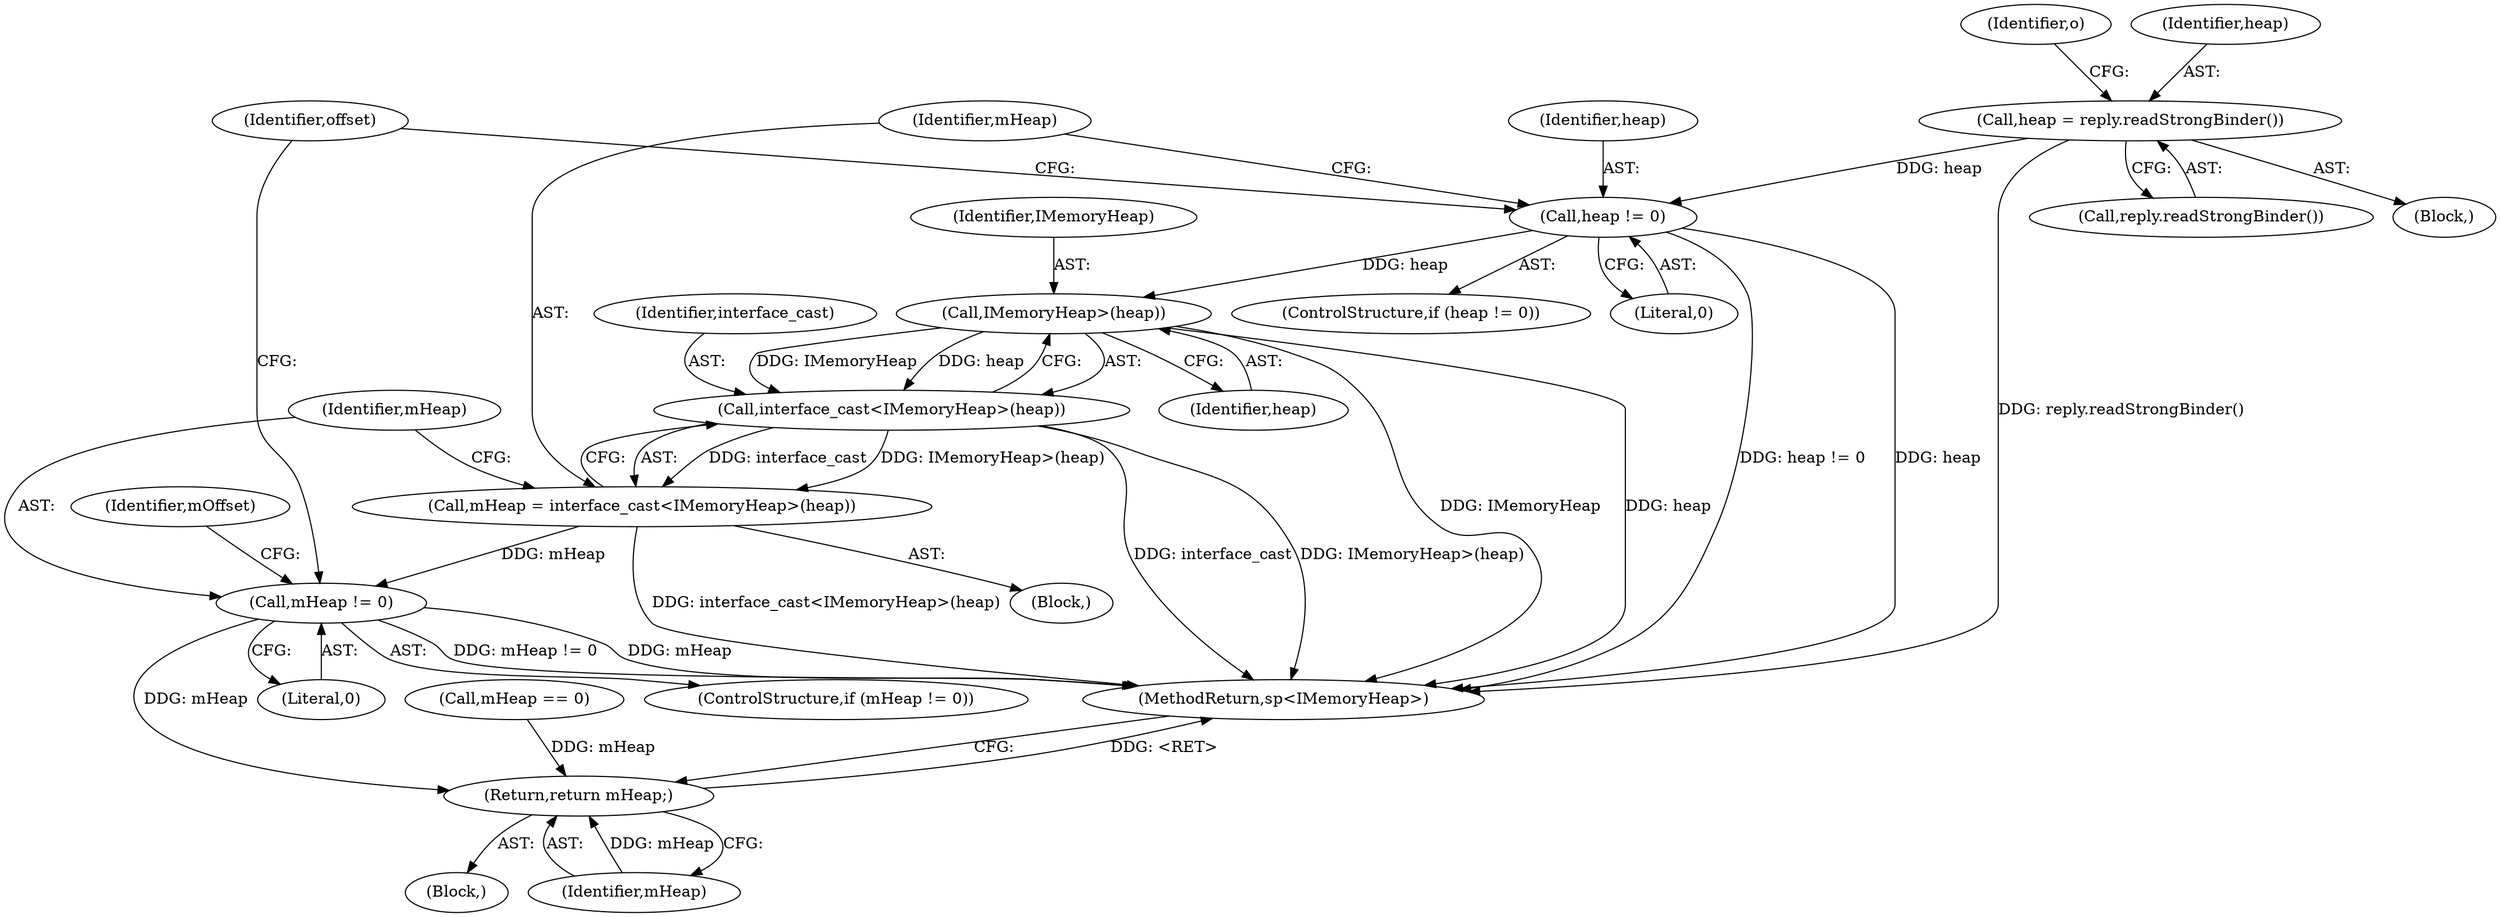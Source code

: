 digraph "1_Android_f3199c228aced7858b75a8070b8358c155ae0149@API" {
"1000123" [label="(Call,heap = reply.readStrongBinder())"];
"1000135" [label="(Call,heap != 0)"];
"1000143" [label="(Call,IMemoryHeap>(heap))"];
"1000141" [label="(Call,interface_cast<IMemoryHeap>(heap))"];
"1000139" [label="(Call,mHeap = interface_cast<IMemoryHeap>(heap))"];
"1000147" [label="(Call,mHeap != 0)"];
"1000169" [label="(Return,return mHeap;)"];
"1000141" [label="(Call,interface_cast<IMemoryHeap>(heap))"];
"1000142" [label="(Identifier,interface_cast)"];
"1000138" [label="(Block,)"];
"1000105" [label="(Call,mHeap == 0)"];
"1000140" [label="(Identifier,mHeap)"];
"1000103" [label="(Block,)"];
"1000123" [label="(Call,heap = reply.readStrongBinder())"];
"1000136" [label="(Identifier,heap)"];
"1000170" [label="(Identifier,mHeap)"];
"1000135" [label="(Call,heap != 0)"];
"1000147" [label="(Call,mHeap != 0)"];
"1000169" [label="(Return,return mHeap;)"];
"1000134" [label="(ControlStructure,if (heap != 0))"];
"1000145" [label="(Identifier,heap)"];
"1000149" [label="(Literal,0)"];
"1000128" [label="(Identifier,o)"];
"1000152" [label="(Identifier,mOffset)"];
"1000125" [label="(Call,reply.readStrongBinder())"];
"1000158" [label="(Identifier,offset)"];
"1000139" [label="(Call,mHeap = interface_cast<IMemoryHeap>(heap))"];
"1000137" [label="(Literal,0)"];
"1000148" [label="(Identifier,mHeap)"];
"1000171" [label="(MethodReturn,sp<IMemoryHeap>)"];
"1000146" [label="(ControlStructure,if (mHeap != 0))"];
"1000143" [label="(Call,IMemoryHeap>(heap))"];
"1000121" [label="(Block,)"];
"1000124" [label="(Identifier,heap)"];
"1000144" [label="(Identifier,IMemoryHeap)"];
"1000123" -> "1000121"  [label="AST: "];
"1000123" -> "1000125"  [label="CFG: "];
"1000124" -> "1000123"  [label="AST: "];
"1000125" -> "1000123"  [label="AST: "];
"1000128" -> "1000123"  [label="CFG: "];
"1000123" -> "1000171"  [label="DDG: reply.readStrongBinder()"];
"1000123" -> "1000135"  [label="DDG: heap"];
"1000135" -> "1000134"  [label="AST: "];
"1000135" -> "1000137"  [label="CFG: "];
"1000136" -> "1000135"  [label="AST: "];
"1000137" -> "1000135"  [label="AST: "];
"1000140" -> "1000135"  [label="CFG: "];
"1000158" -> "1000135"  [label="CFG: "];
"1000135" -> "1000171"  [label="DDG: heap != 0"];
"1000135" -> "1000171"  [label="DDG: heap"];
"1000135" -> "1000143"  [label="DDG: heap"];
"1000143" -> "1000141"  [label="AST: "];
"1000143" -> "1000145"  [label="CFG: "];
"1000144" -> "1000143"  [label="AST: "];
"1000145" -> "1000143"  [label="AST: "];
"1000141" -> "1000143"  [label="CFG: "];
"1000143" -> "1000171"  [label="DDG: IMemoryHeap"];
"1000143" -> "1000171"  [label="DDG: heap"];
"1000143" -> "1000141"  [label="DDG: IMemoryHeap"];
"1000143" -> "1000141"  [label="DDG: heap"];
"1000141" -> "1000139"  [label="AST: "];
"1000142" -> "1000141"  [label="AST: "];
"1000139" -> "1000141"  [label="CFG: "];
"1000141" -> "1000171"  [label="DDG: interface_cast"];
"1000141" -> "1000171"  [label="DDG: IMemoryHeap>(heap)"];
"1000141" -> "1000139"  [label="DDG: interface_cast"];
"1000141" -> "1000139"  [label="DDG: IMemoryHeap>(heap)"];
"1000139" -> "1000138"  [label="AST: "];
"1000140" -> "1000139"  [label="AST: "];
"1000148" -> "1000139"  [label="CFG: "];
"1000139" -> "1000171"  [label="DDG: interface_cast<IMemoryHeap>(heap)"];
"1000139" -> "1000147"  [label="DDG: mHeap"];
"1000147" -> "1000146"  [label="AST: "];
"1000147" -> "1000149"  [label="CFG: "];
"1000148" -> "1000147"  [label="AST: "];
"1000149" -> "1000147"  [label="AST: "];
"1000152" -> "1000147"  [label="CFG: "];
"1000158" -> "1000147"  [label="CFG: "];
"1000147" -> "1000171"  [label="DDG: mHeap"];
"1000147" -> "1000171"  [label="DDG: mHeap != 0"];
"1000147" -> "1000169"  [label="DDG: mHeap"];
"1000169" -> "1000103"  [label="AST: "];
"1000169" -> "1000170"  [label="CFG: "];
"1000170" -> "1000169"  [label="AST: "];
"1000171" -> "1000169"  [label="CFG: "];
"1000169" -> "1000171"  [label="DDG: <RET>"];
"1000170" -> "1000169"  [label="DDG: mHeap"];
"1000105" -> "1000169"  [label="DDG: mHeap"];
}
